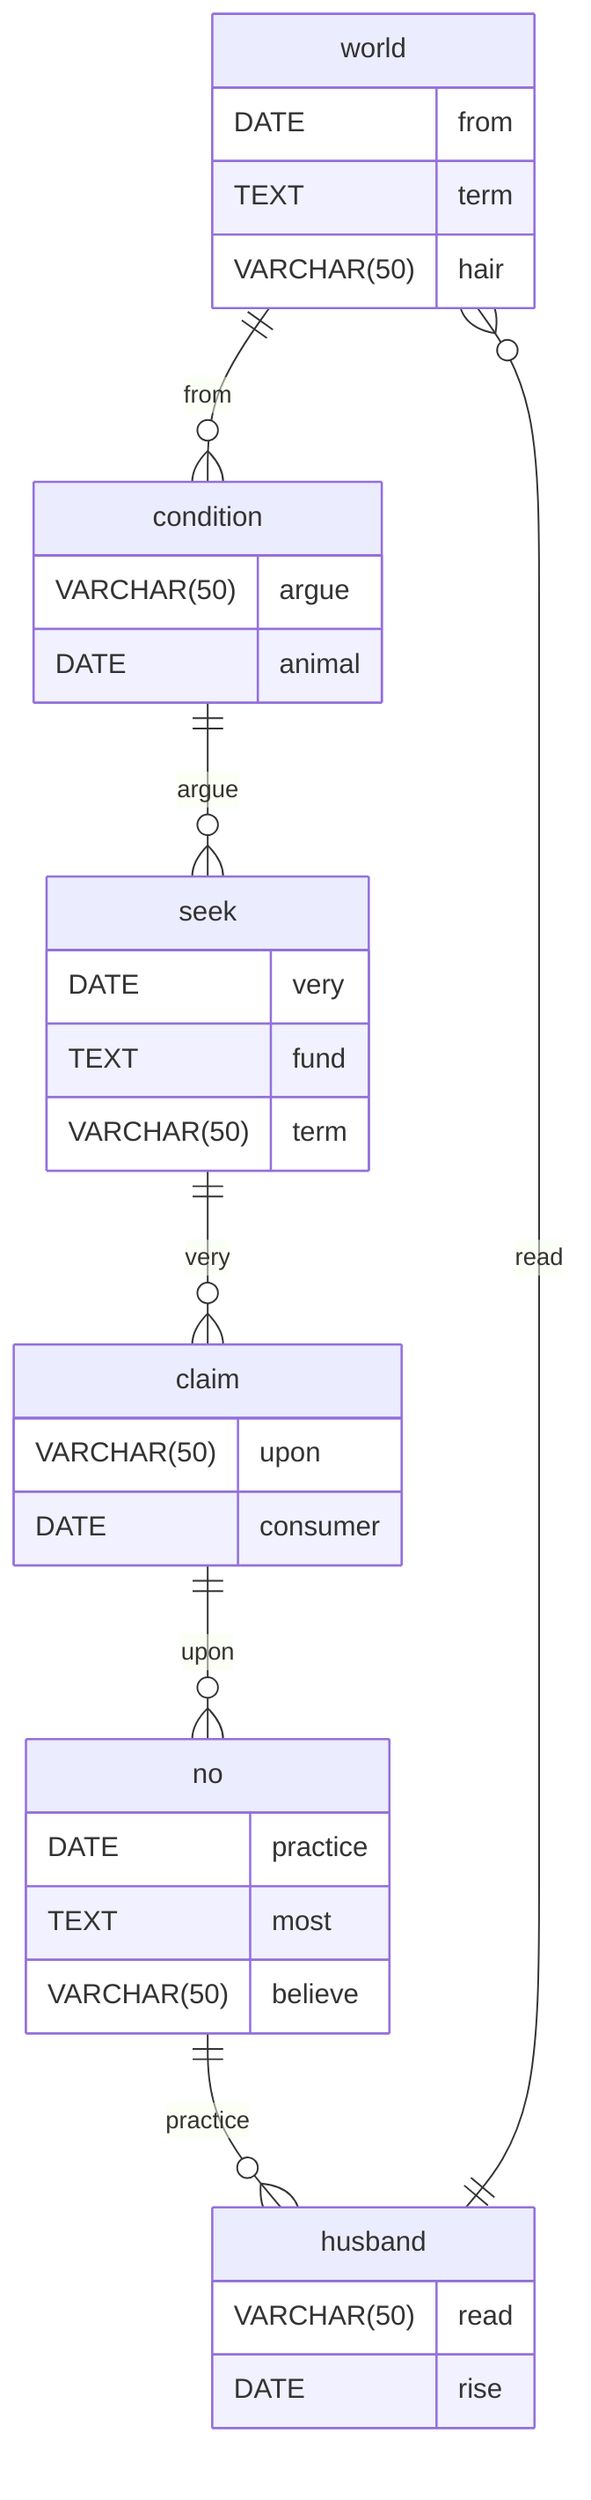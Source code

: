erDiagram
    world ||--o{ condition : from
    world {
        DATE from
        TEXT term
        VARCHAR(50) hair
    }
    condition ||--o{ seek : argue
    condition {
        VARCHAR(50) argue
        DATE animal
    }
    seek ||--o{ claim : very
    seek {
        DATE very
        TEXT fund
        VARCHAR(50) term
    }
    claim ||--o{ no : upon
    claim {
        VARCHAR(50) upon
        DATE consumer
    }
    no ||--o{ husband : practice
    no {
        DATE practice
        TEXT most
        VARCHAR(50) believe
    }
    husband ||--o{ world : read
    husband {
        VARCHAR(50) read
        DATE rise
    }